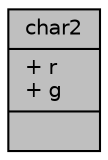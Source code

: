 digraph "char2"
{
 // LATEX_PDF_SIZE
  edge [fontname="Helvetica",fontsize="10",labelfontname="Helvetica",labelfontsize="10"];
  node [fontname="Helvetica",fontsize="10",shape=record];
  Node1 [label="{char2\n|+ r\l+ g\l|}",height=0.2,width=0.4,color="black", fillcolor="grey75", style="filled", fontcolor="black",tooltip="Represents a 2D vector of uchars for use on both the CPU and GPU."];
}
